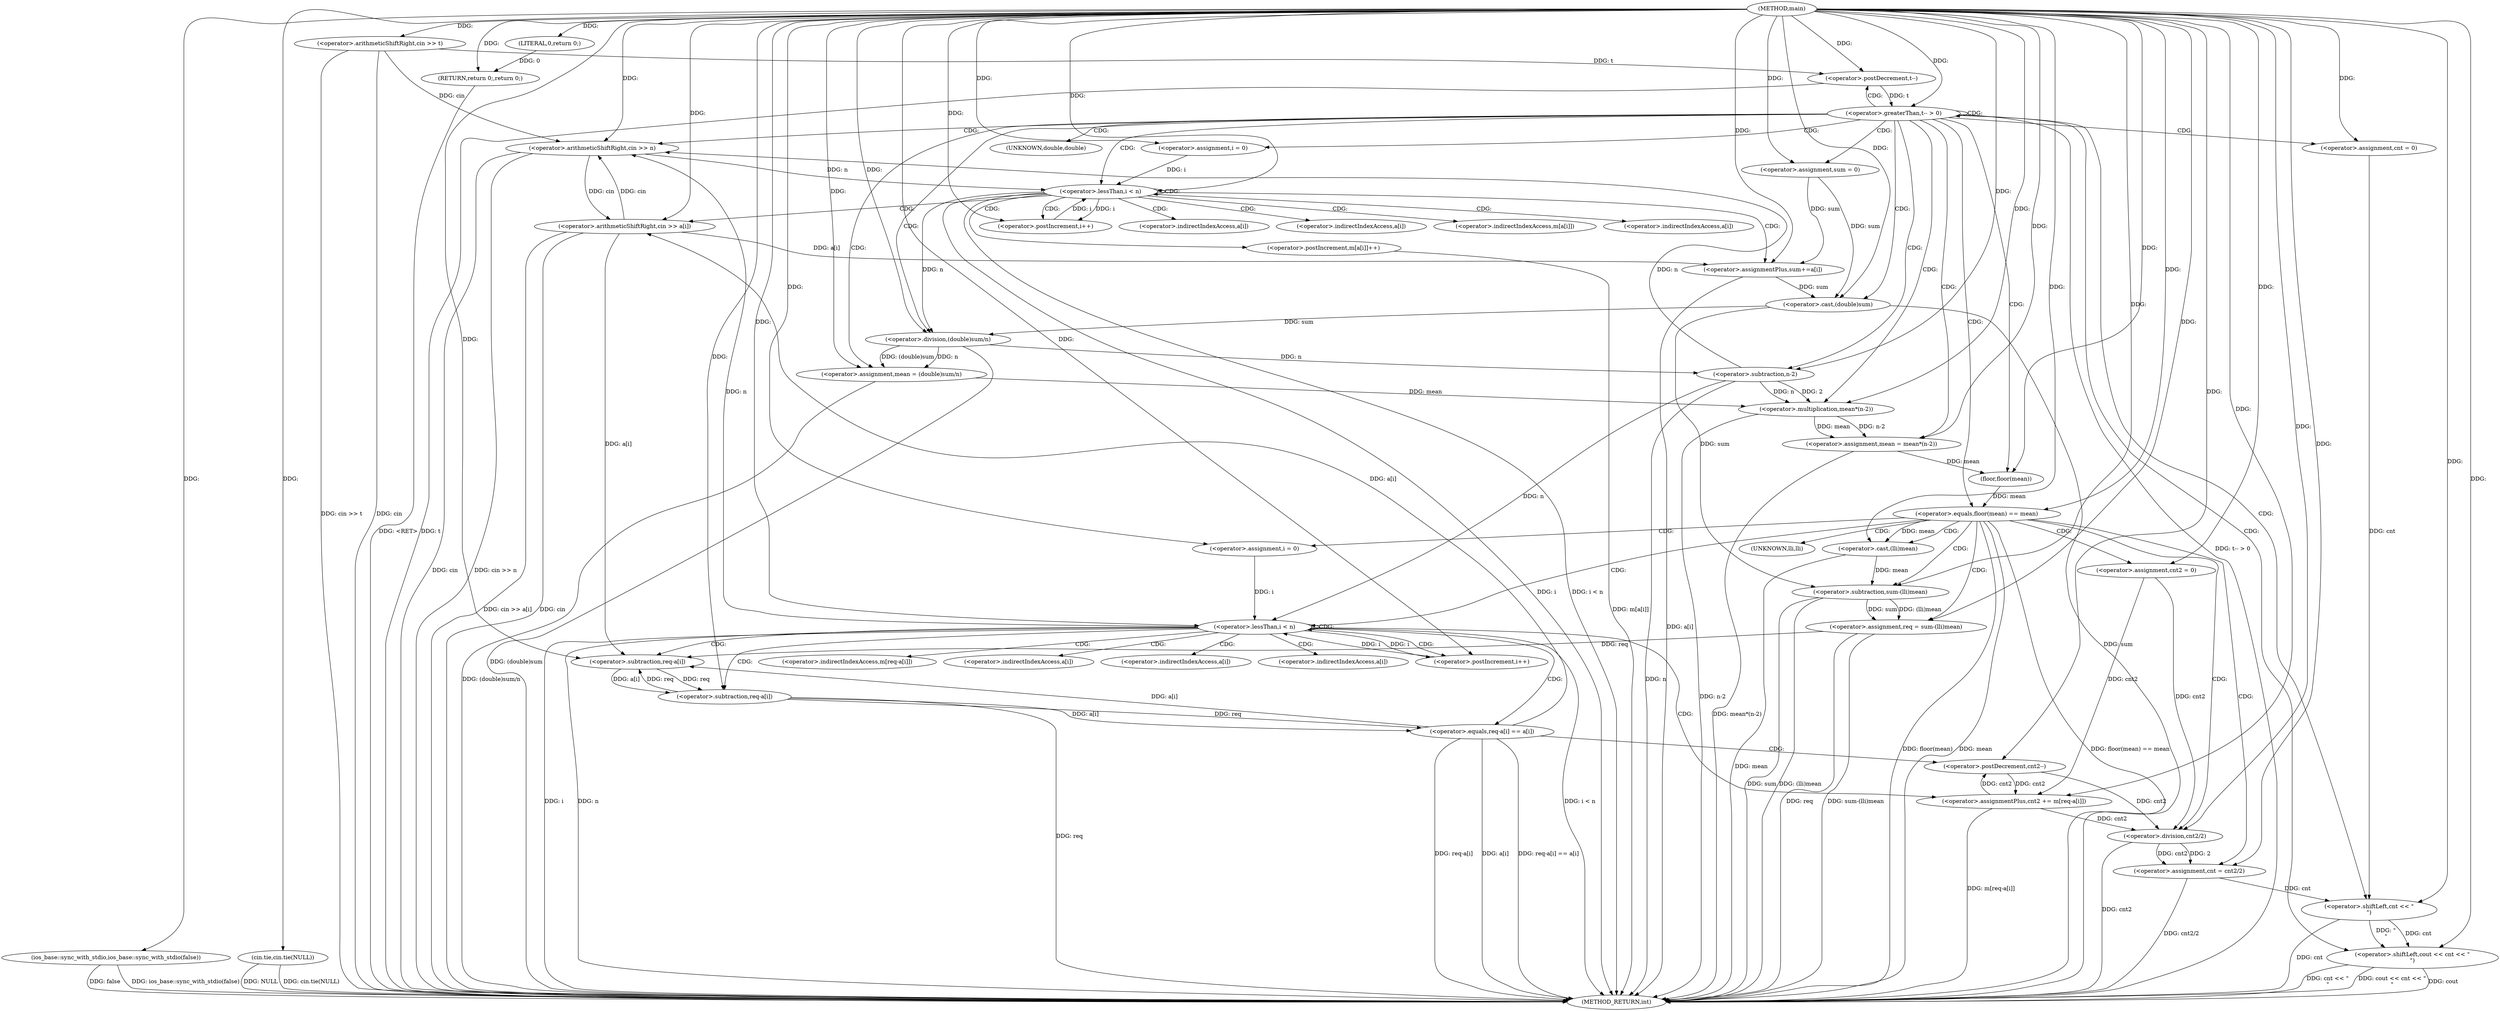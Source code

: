 digraph "main" {  
"1000101" [label = "(METHOD,main)" ]
"1000235" [label = "(METHOD_RETURN,int)" ]
"1000103" [label = "(ios_base::sync_with_stdio,ios_base::sync_with_stdio(false))" ]
"1000105" [label = "(cin.tie,cin.tie(NULL))" ]
"1000108" [label = "(<operator>.arithmeticShiftRight,cin >> t)" ]
"1000233" [label = "(RETURN,return 0;,return 0;)" ]
"1000112" [label = "(<operator>.greaterThan,t-- > 0)" ]
"1000234" [label = "(LITERAL,0,return 0;)" ]
"1000118" [label = "(<operator>.arithmeticShiftRight,cin >> n)" ]
"1000123" [label = "(<operator>.assignment,sum = 0)" ]
"1000127" [label = "(<operator>.assignment,cnt = 0)" ]
"1000159" [label = "(<operator>.assignment,mean = (double)sum/n)" ]
"1000166" [label = "(<operator>.assignment,mean = mean*(n-2))" ]
"1000228" [label = "(<operator>.shiftLeft,cout << cnt << \"\n\")" ]
"1000113" [label = "(<operator>.postDecrement,t--)" ]
"1000133" [label = "(<operator>.assignment,i = 0)" ]
"1000136" [label = "(<operator>.lessThan,i < n)" ]
"1000139" [label = "(<operator>.postIncrement,i++)" ]
"1000174" [label = "(<operator>.equals,floor(mean) == mean)" ]
"1000142" [label = "(<operator>.arithmeticShiftRight,cin >> a[i])" ]
"1000147" [label = "(<operator>.assignmentPlus,sum+=a[i])" ]
"1000152" [label = "(<operator>.postIncrement,m[a[i]]++)" ]
"1000161" [label = "(<operator>.division,(double)sum/n)" ]
"1000168" [label = "(<operator>.multiplication,mean*(n-2))" ]
"1000180" [label = "(<operator>.assignment,req = sum-(lli)mean)" ]
"1000188" [label = "(<operator>.assignment,cnt2 = 0)" ]
"1000223" [label = "(<operator>.assignment,cnt = cnt2/2)" ]
"1000230" [label = "(<operator>.shiftLeft,cnt << \"\n\")" ]
"1000162" [label = "(<operator>.cast,(double)sum)" ]
"1000170" [label = "(<operator>.subtraction,n-2)" ]
"1000175" [label = "(floor,floor(mean))" ]
"1000193" [label = "(<operator>.assignment,i = 0)" ]
"1000196" [label = "(<operator>.lessThan,i < n)" ]
"1000199" [label = "(<operator>.postIncrement,i++)" ]
"1000182" [label = "(<operator>.subtraction,sum-(lli)mean)" ]
"1000202" [label = "(<operator>.assignmentPlus,cnt2 += m[req-a[i]])" ]
"1000225" [label = "(<operator>.division,cnt2/2)" ]
"1000184" [label = "(<operator>.cast,(lli)mean)" ]
"1000212" [label = "(<operator>.equals,req-a[i] == a[i])" ]
"1000221" [label = "(<operator>.postDecrement,cnt2--)" ]
"1000206" [label = "(<operator>.subtraction,req-a[i])" ]
"1000213" [label = "(<operator>.subtraction,req-a[i])" ]
"1000144" [label = "(<operator>.indirectIndexAccess,a[i])" ]
"1000149" [label = "(<operator>.indirectIndexAccess,a[i])" ]
"1000153" [label = "(<operator>.indirectIndexAccess,m[a[i]])" ]
"1000163" [label = "(UNKNOWN,double,double)" ]
"1000155" [label = "(<operator>.indirectIndexAccess,a[i])" ]
"1000185" [label = "(UNKNOWN,lli,lli)" ]
"1000204" [label = "(<operator>.indirectIndexAccess,m[req-a[i]])" ]
"1000218" [label = "(<operator>.indirectIndexAccess,a[i])" ]
"1000208" [label = "(<operator>.indirectIndexAccess,a[i])" ]
"1000215" [label = "(<operator>.indirectIndexAccess,a[i])" ]
  "1000233" -> "1000235"  [ label = "DDG: <RET>"] 
  "1000103" -> "1000235"  [ label = "DDG: ios_base::sync_with_stdio(false)"] 
  "1000105" -> "1000235"  [ label = "DDG: cin.tie(NULL)"] 
  "1000108" -> "1000235"  [ label = "DDG: cin"] 
  "1000108" -> "1000235"  [ label = "DDG: cin >> t"] 
  "1000113" -> "1000235"  [ label = "DDG: t"] 
  "1000112" -> "1000235"  [ label = "DDG: t-- > 0"] 
  "1000118" -> "1000235"  [ label = "DDG: cin"] 
  "1000118" -> "1000235"  [ label = "DDG: cin >> n"] 
  "1000136" -> "1000235"  [ label = "DDG: i"] 
  "1000136" -> "1000235"  [ label = "DDG: i < n"] 
  "1000162" -> "1000235"  [ label = "DDG: sum"] 
  "1000161" -> "1000235"  [ label = "DDG: (double)sum"] 
  "1000159" -> "1000235"  [ label = "DDG: (double)sum/n"] 
  "1000170" -> "1000235"  [ label = "DDG: n"] 
  "1000168" -> "1000235"  [ label = "DDG: n-2"] 
  "1000166" -> "1000235"  [ label = "DDG: mean*(n-2)"] 
  "1000174" -> "1000235"  [ label = "DDG: floor(mean)"] 
  "1000174" -> "1000235"  [ label = "DDG: mean"] 
  "1000174" -> "1000235"  [ label = "DDG: floor(mean) == mean"] 
  "1000180" -> "1000235"  [ label = "DDG: req"] 
  "1000182" -> "1000235"  [ label = "DDG: sum"] 
  "1000184" -> "1000235"  [ label = "DDG: mean"] 
  "1000182" -> "1000235"  [ label = "DDG: (lli)mean"] 
  "1000180" -> "1000235"  [ label = "DDG: sum-(lli)mean"] 
  "1000196" -> "1000235"  [ label = "DDG: i"] 
  "1000196" -> "1000235"  [ label = "DDG: n"] 
  "1000196" -> "1000235"  [ label = "DDG: i < n"] 
  "1000225" -> "1000235"  [ label = "DDG: cnt2"] 
  "1000223" -> "1000235"  [ label = "DDG: cnt2/2"] 
  "1000230" -> "1000235"  [ label = "DDG: cnt"] 
  "1000228" -> "1000235"  [ label = "DDG: cnt << \"\n\""] 
  "1000228" -> "1000235"  [ label = "DDG: cout << cnt << \"\n\""] 
  "1000202" -> "1000235"  [ label = "DDG: m[req-a[i]]"] 
  "1000213" -> "1000235"  [ label = "DDG: req"] 
  "1000212" -> "1000235"  [ label = "DDG: req-a[i]"] 
  "1000212" -> "1000235"  [ label = "DDG: a[i]"] 
  "1000212" -> "1000235"  [ label = "DDG: req-a[i] == a[i]"] 
  "1000142" -> "1000235"  [ label = "DDG: cin"] 
  "1000142" -> "1000235"  [ label = "DDG: cin >> a[i]"] 
  "1000147" -> "1000235"  [ label = "DDG: a[i]"] 
  "1000152" -> "1000235"  [ label = "DDG: m[a[i]]"] 
  "1000228" -> "1000235"  [ label = "DDG: cout"] 
  "1000103" -> "1000235"  [ label = "DDG: false"] 
  "1000105" -> "1000235"  [ label = "DDG: NULL"] 
  "1000234" -> "1000233"  [ label = "DDG: 0"] 
  "1000101" -> "1000233"  [ label = "DDG: "] 
  "1000101" -> "1000103"  [ label = "DDG: "] 
  "1000101" -> "1000105"  [ label = "DDG: "] 
  "1000101" -> "1000108"  [ label = "DDG: "] 
  "1000101" -> "1000234"  [ label = "DDG: "] 
  "1000113" -> "1000112"  [ label = "DDG: t"] 
  "1000101" -> "1000112"  [ label = "DDG: "] 
  "1000101" -> "1000123"  [ label = "DDG: "] 
  "1000101" -> "1000127"  [ label = "DDG: "] 
  "1000161" -> "1000159"  [ label = "DDG: (double)sum"] 
  "1000161" -> "1000159"  [ label = "DDG: n"] 
  "1000168" -> "1000166"  [ label = "DDG: n-2"] 
  "1000168" -> "1000166"  [ label = "DDG: mean"] 
  "1000108" -> "1000113"  [ label = "DDG: t"] 
  "1000101" -> "1000113"  [ label = "DDG: "] 
  "1000108" -> "1000118"  [ label = "DDG: cin"] 
  "1000142" -> "1000118"  [ label = "DDG: cin"] 
  "1000101" -> "1000118"  [ label = "DDG: "] 
  "1000170" -> "1000118"  [ label = "DDG: n"] 
  "1000196" -> "1000118"  [ label = "DDG: n"] 
  "1000101" -> "1000133"  [ label = "DDG: "] 
  "1000101" -> "1000159"  [ label = "DDG: "] 
  "1000101" -> "1000166"  [ label = "DDG: "] 
  "1000101" -> "1000228"  [ label = "DDG: "] 
  "1000230" -> "1000228"  [ label = "DDG: cnt"] 
  "1000230" -> "1000228"  [ label = "DDG: \"\n\""] 
  "1000133" -> "1000136"  [ label = "DDG: i"] 
  "1000139" -> "1000136"  [ label = "DDG: i"] 
  "1000101" -> "1000136"  [ label = "DDG: "] 
  "1000118" -> "1000136"  [ label = "DDG: n"] 
  "1000136" -> "1000139"  [ label = "DDG: i"] 
  "1000101" -> "1000139"  [ label = "DDG: "] 
  "1000142" -> "1000147"  [ label = "DDG: a[i]"] 
  "1000162" -> "1000161"  [ label = "DDG: sum"] 
  "1000136" -> "1000161"  [ label = "DDG: n"] 
  "1000101" -> "1000161"  [ label = "DDG: "] 
  "1000159" -> "1000168"  [ label = "DDG: mean"] 
  "1000101" -> "1000168"  [ label = "DDG: "] 
  "1000170" -> "1000168"  [ label = "DDG: n"] 
  "1000170" -> "1000168"  [ label = "DDG: 2"] 
  "1000175" -> "1000174"  [ label = "DDG: mean"] 
  "1000101" -> "1000174"  [ label = "DDG: "] 
  "1000182" -> "1000180"  [ label = "DDG: sum"] 
  "1000182" -> "1000180"  [ label = "DDG: (lli)mean"] 
  "1000101" -> "1000188"  [ label = "DDG: "] 
  "1000225" -> "1000223"  [ label = "DDG: cnt2"] 
  "1000225" -> "1000223"  [ label = "DDG: 2"] 
  "1000127" -> "1000230"  [ label = "DDG: cnt"] 
  "1000223" -> "1000230"  [ label = "DDG: cnt"] 
  "1000101" -> "1000230"  [ label = "DDG: "] 
  "1000118" -> "1000142"  [ label = "DDG: cin"] 
  "1000101" -> "1000142"  [ label = "DDG: "] 
  "1000212" -> "1000142"  [ label = "DDG: a[i]"] 
  "1000123" -> "1000147"  [ label = "DDG: sum"] 
  "1000101" -> "1000147"  [ label = "DDG: "] 
  "1000123" -> "1000162"  [ label = "DDG: sum"] 
  "1000147" -> "1000162"  [ label = "DDG: sum"] 
  "1000101" -> "1000162"  [ label = "DDG: "] 
  "1000161" -> "1000170"  [ label = "DDG: n"] 
  "1000101" -> "1000170"  [ label = "DDG: "] 
  "1000166" -> "1000175"  [ label = "DDG: mean"] 
  "1000101" -> "1000175"  [ label = "DDG: "] 
  "1000101" -> "1000180"  [ label = "DDG: "] 
  "1000101" -> "1000193"  [ label = "DDG: "] 
  "1000101" -> "1000223"  [ label = "DDG: "] 
  "1000162" -> "1000182"  [ label = "DDG: sum"] 
  "1000101" -> "1000182"  [ label = "DDG: "] 
  "1000184" -> "1000182"  [ label = "DDG: mean"] 
  "1000193" -> "1000196"  [ label = "DDG: i"] 
  "1000199" -> "1000196"  [ label = "DDG: i"] 
  "1000101" -> "1000196"  [ label = "DDG: "] 
  "1000170" -> "1000196"  [ label = "DDG: n"] 
  "1000196" -> "1000199"  [ label = "DDG: i"] 
  "1000101" -> "1000199"  [ label = "DDG: "] 
  "1000188" -> "1000225"  [ label = "DDG: cnt2"] 
  "1000202" -> "1000225"  [ label = "DDG: cnt2"] 
  "1000221" -> "1000225"  [ label = "DDG: cnt2"] 
  "1000101" -> "1000225"  [ label = "DDG: "] 
  "1000174" -> "1000184"  [ label = "DDG: mean"] 
  "1000101" -> "1000184"  [ label = "DDG: "] 
  "1000188" -> "1000202"  [ label = "DDG: cnt2"] 
  "1000221" -> "1000202"  [ label = "DDG: cnt2"] 
  "1000101" -> "1000202"  [ label = "DDG: "] 
  "1000213" -> "1000212"  [ label = "DDG: a[i]"] 
  "1000213" -> "1000212"  [ label = "DDG: req"] 
  "1000202" -> "1000221"  [ label = "DDG: cnt2"] 
  "1000101" -> "1000221"  [ label = "DDG: "] 
  "1000180" -> "1000206"  [ label = "DDG: req"] 
  "1000213" -> "1000206"  [ label = "DDG: req"] 
  "1000101" -> "1000206"  [ label = "DDG: "] 
  "1000212" -> "1000206"  [ label = "DDG: a[i]"] 
  "1000142" -> "1000206"  [ label = "DDG: a[i]"] 
  "1000206" -> "1000213"  [ label = "DDG: req"] 
  "1000101" -> "1000213"  [ label = "DDG: "] 
  "1000206" -> "1000213"  [ label = "DDG: a[i]"] 
  "1000112" -> "1000174"  [ label = "CDG: "] 
  "1000112" -> "1000127"  [ label = "CDG: "] 
  "1000112" -> "1000161"  [ label = "CDG: "] 
  "1000112" -> "1000166"  [ label = "CDG: "] 
  "1000112" -> "1000133"  [ label = "CDG: "] 
  "1000112" -> "1000112"  [ label = "CDG: "] 
  "1000112" -> "1000175"  [ label = "CDG: "] 
  "1000112" -> "1000123"  [ label = "CDG: "] 
  "1000112" -> "1000136"  [ label = "CDG: "] 
  "1000112" -> "1000230"  [ label = "CDG: "] 
  "1000112" -> "1000118"  [ label = "CDG: "] 
  "1000112" -> "1000163"  [ label = "CDG: "] 
  "1000112" -> "1000168"  [ label = "CDG: "] 
  "1000112" -> "1000159"  [ label = "CDG: "] 
  "1000112" -> "1000113"  [ label = "CDG: "] 
  "1000112" -> "1000170"  [ label = "CDG: "] 
  "1000112" -> "1000162"  [ label = "CDG: "] 
  "1000112" -> "1000228"  [ label = "CDG: "] 
  "1000136" -> "1000142"  [ label = "CDG: "] 
  "1000136" -> "1000139"  [ label = "CDG: "] 
  "1000136" -> "1000144"  [ label = "CDG: "] 
  "1000136" -> "1000149"  [ label = "CDG: "] 
  "1000136" -> "1000153"  [ label = "CDG: "] 
  "1000136" -> "1000152"  [ label = "CDG: "] 
  "1000136" -> "1000136"  [ label = "CDG: "] 
  "1000136" -> "1000155"  [ label = "CDG: "] 
  "1000136" -> "1000147"  [ label = "CDG: "] 
  "1000174" -> "1000182"  [ label = "CDG: "] 
  "1000174" -> "1000180"  [ label = "CDG: "] 
  "1000174" -> "1000188"  [ label = "CDG: "] 
  "1000174" -> "1000185"  [ label = "CDG: "] 
  "1000174" -> "1000196"  [ label = "CDG: "] 
  "1000174" -> "1000225"  [ label = "CDG: "] 
  "1000174" -> "1000193"  [ label = "CDG: "] 
  "1000174" -> "1000184"  [ label = "CDG: "] 
  "1000174" -> "1000223"  [ label = "CDG: "] 
  "1000196" -> "1000208"  [ label = "CDG: "] 
  "1000196" -> "1000199"  [ label = "CDG: "] 
  "1000196" -> "1000204"  [ label = "CDG: "] 
  "1000196" -> "1000206"  [ label = "CDG: "] 
  "1000196" -> "1000213"  [ label = "CDG: "] 
  "1000196" -> "1000212"  [ label = "CDG: "] 
  "1000196" -> "1000196"  [ label = "CDG: "] 
  "1000196" -> "1000215"  [ label = "CDG: "] 
  "1000196" -> "1000218"  [ label = "CDG: "] 
  "1000196" -> "1000202"  [ label = "CDG: "] 
  "1000212" -> "1000221"  [ label = "CDG: "] 
}
